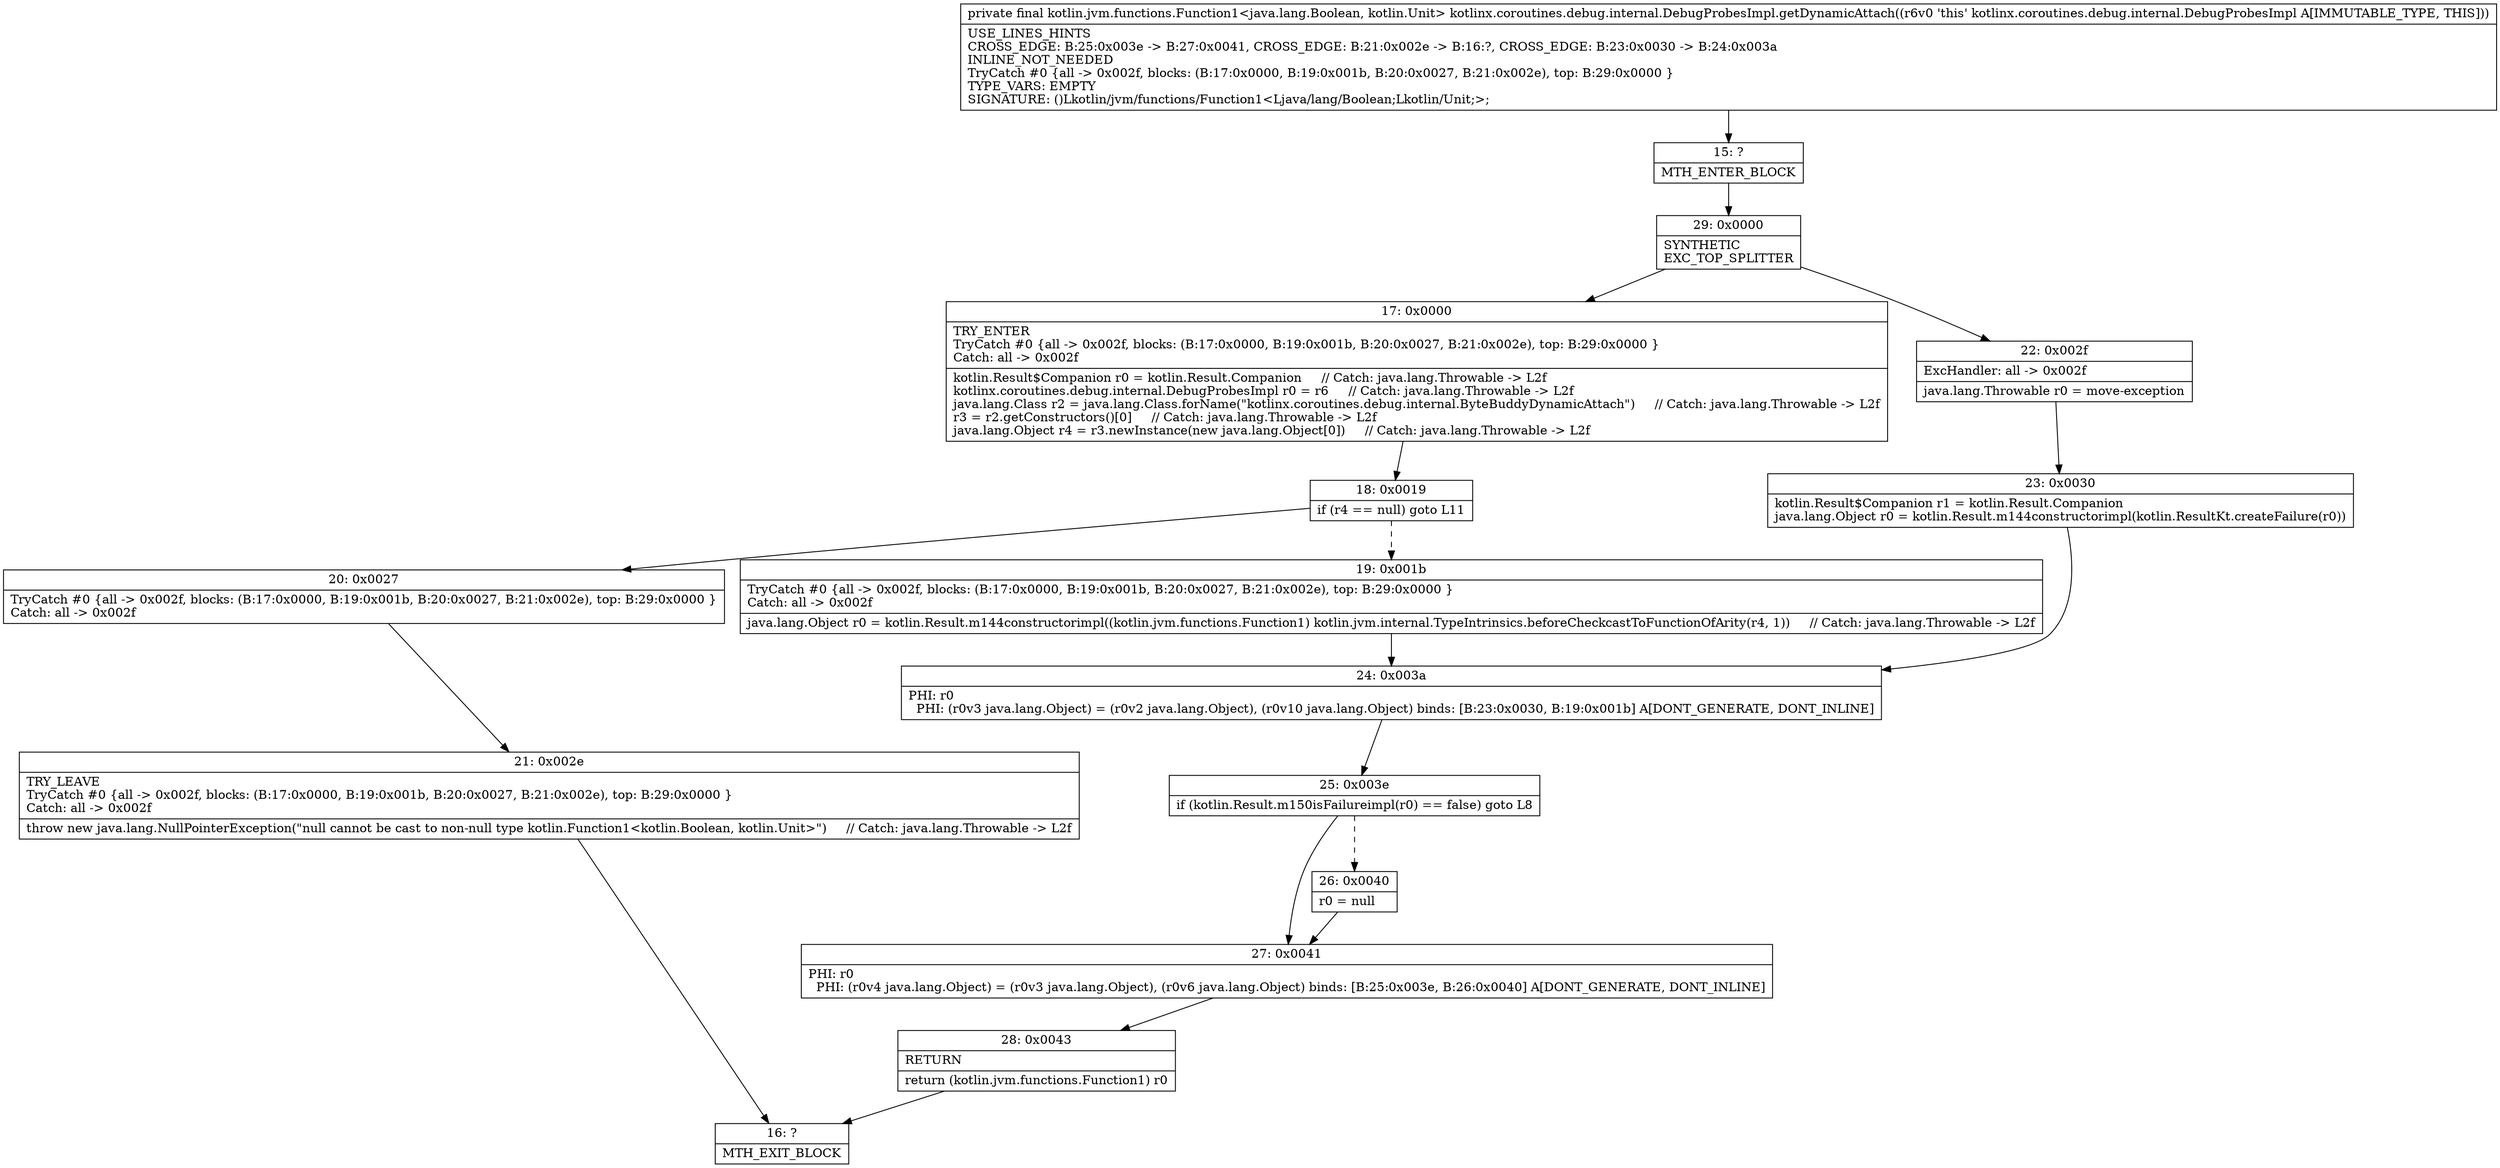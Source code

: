 digraph "CFG forkotlinx.coroutines.debug.internal.DebugProbesImpl.getDynamicAttach()Lkotlin\/jvm\/functions\/Function1;" {
Node_15 [shape=record,label="{15\:\ ?|MTH_ENTER_BLOCK\l}"];
Node_29 [shape=record,label="{29\:\ 0x0000|SYNTHETIC\lEXC_TOP_SPLITTER\l}"];
Node_17 [shape=record,label="{17\:\ 0x0000|TRY_ENTER\lTryCatch #0 \{all \-\> 0x002f, blocks: (B:17:0x0000, B:19:0x001b, B:20:0x0027, B:21:0x002e), top: B:29:0x0000 \}\lCatch: all \-\> 0x002f\l|kotlin.Result$Companion r0 = kotlin.Result.Companion     \/\/ Catch: java.lang.Throwable \-\> L2f\lkotlinx.coroutines.debug.internal.DebugProbesImpl r0 = r6     \/\/ Catch: java.lang.Throwable \-\> L2f\ljava.lang.Class r2 = java.lang.Class.forName(\"kotlinx.coroutines.debug.internal.ByteBuddyDynamicAttach\")     \/\/ Catch: java.lang.Throwable \-\> L2f\lr3 = r2.getConstructors()[0]     \/\/ Catch: java.lang.Throwable \-\> L2f\ljava.lang.Object r4 = r3.newInstance(new java.lang.Object[0])     \/\/ Catch: java.lang.Throwable \-\> L2f\l}"];
Node_18 [shape=record,label="{18\:\ 0x0019|if (r4 == null) goto L11\l}"];
Node_19 [shape=record,label="{19\:\ 0x001b|TryCatch #0 \{all \-\> 0x002f, blocks: (B:17:0x0000, B:19:0x001b, B:20:0x0027, B:21:0x002e), top: B:29:0x0000 \}\lCatch: all \-\> 0x002f\l|java.lang.Object r0 = kotlin.Result.m144constructorimpl((kotlin.jvm.functions.Function1) kotlin.jvm.internal.TypeIntrinsics.beforeCheckcastToFunctionOfArity(r4, 1))     \/\/ Catch: java.lang.Throwable \-\> L2f\l}"];
Node_24 [shape=record,label="{24\:\ 0x003a|PHI: r0 \l  PHI: (r0v3 java.lang.Object) = (r0v2 java.lang.Object), (r0v10 java.lang.Object) binds: [B:23:0x0030, B:19:0x001b] A[DONT_GENERATE, DONT_INLINE]\l}"];
Node_25 [shape=record,label="{25\:\ 0x003e|if (kotlin.Result.m150isFailureimpl(r0) == false) goto L8\l}"];
Node_26 [shape=record,label="{26\:\ 0x0040|r0 = null\l}"];
Node_27 [shape=record,label="{27\:\ 0x0041|PHI: r0 \l  PHI: (r0v4 java.lang.Object) = (r0v3 java.lang.Object), (r0v6 java.lang.Object) binds: [B:25:0x003e, B:26:0x0040] A[DONT_GENERATE, DONT_INLINE]\l}"];
Node_28 [shape=record,label="{28\:\ 0x0043|RETURN\l|return (kotlin.jvm.functions.Function1) r0\l}"];
Node_16 [shape=record,label="{16\:\ ?|MTH_EXIT_BLOCK\l}"];
Node_20 [shape=record,label="{20\:\ 0x0027|TryCatch #0 \{all \-\> 0x002f, blocks: (B:17:0x0000, B:19:0x001b, B:20:0x0027, B:21:0x002e), top: B:29:0x0000 \}\lCatch: all \-\> 0x002f\l}"];
Node_21 [shape=record,label="{21\:\ 0x002e|TRY_LEAVE\lTryCatch #0 \{all \-\> 0x002f, blocks: (B:17:0x0000, B:19:0x001b, B:20:0x0027, B:21:0x002e), top: B:29:0x0000 \}\lCatch: all \-\> 0x002f\l|throw new java.lang.NullPointerException(\"null cannot be cast to non\-null type kotlin.Function1\<kotlin.Boolean, kotlin.Unit\>\")     \/\/ Catch: java.lang.Throwable \-\> L2f\l}"];
Node_22 [shape=record,label="{22\:\ 0x002f|ExcHandler: all \-\> 0x002f\l|java.lang.Throwable r0 = move\-exception\l}"];
Node_23 [shape=record,label="{23\:\ 0x0030|kotlin.Result$Companion r1 = kotlin.Result.Companion\ljava.lang.Object r0 = kotlin.Result.m144constructorimpl(kotlin.ResultKt.createFailure(r0))\l}"];
MethodNode[shape=record,label="{private final kotlin.jvm.functions.Function1\<java.lang.Boolean, kotlin.Unit\> kotlinx.coroutines.debug.internal.DebugProbesImpl.getDynamicAttach((r6v0 'this' kotlinx.coroutines.debug.internal.DebugProbesImpl A[IMMUTABLE_TYPE, THIS]))  | USE_LINES_HINTS\lCROSS_EDGE: B:25:0x003e \-\> B:27:0x0041, CROSS_EDGE: B:21:0x002e \-\> B:16:?, CROSS_EDGE: B:23:0x0030 \-\> B:24:0x003a\lINLINE_NOT_NEEDED\lTryCatch #0 \{all \-\> 0x002f, blocks: (B:17:0x0000, B:19:0x001b, B:20:0x0027, B:21:0x002e), top: B:29:0x0000 \}\lTYPE_VARS: EMPTY\lSIGNATURE: ()Lkotlin\/jvm\/functions\/Function1\<Ljava\/lang\/Boolean;Lkotlin\/Unit;\>;\l}"];
MethodNode -> Node_15;Node_15 -> Node_29;
Node_29 -> Node_17;
Node_29 -> Node_22;
Node_17 -> Node_18;
Node_18 -> Node_19[style=dashed];
Node_18 -> Node_20;
Node_19 -> Node_24;
Node_24 -> Node_25;
Node_25 -> Node_26[style=dashed];
Node_25 -> Node_27;
Node_26 -> Node_27;
Node_27 -> Node_28;
Node_28 -> Node_16;
Node_20 -> Node_21;
Node_21 -> Node_16;
Node_22 -> Node_23;
Node_23 -> Node_24;
}

